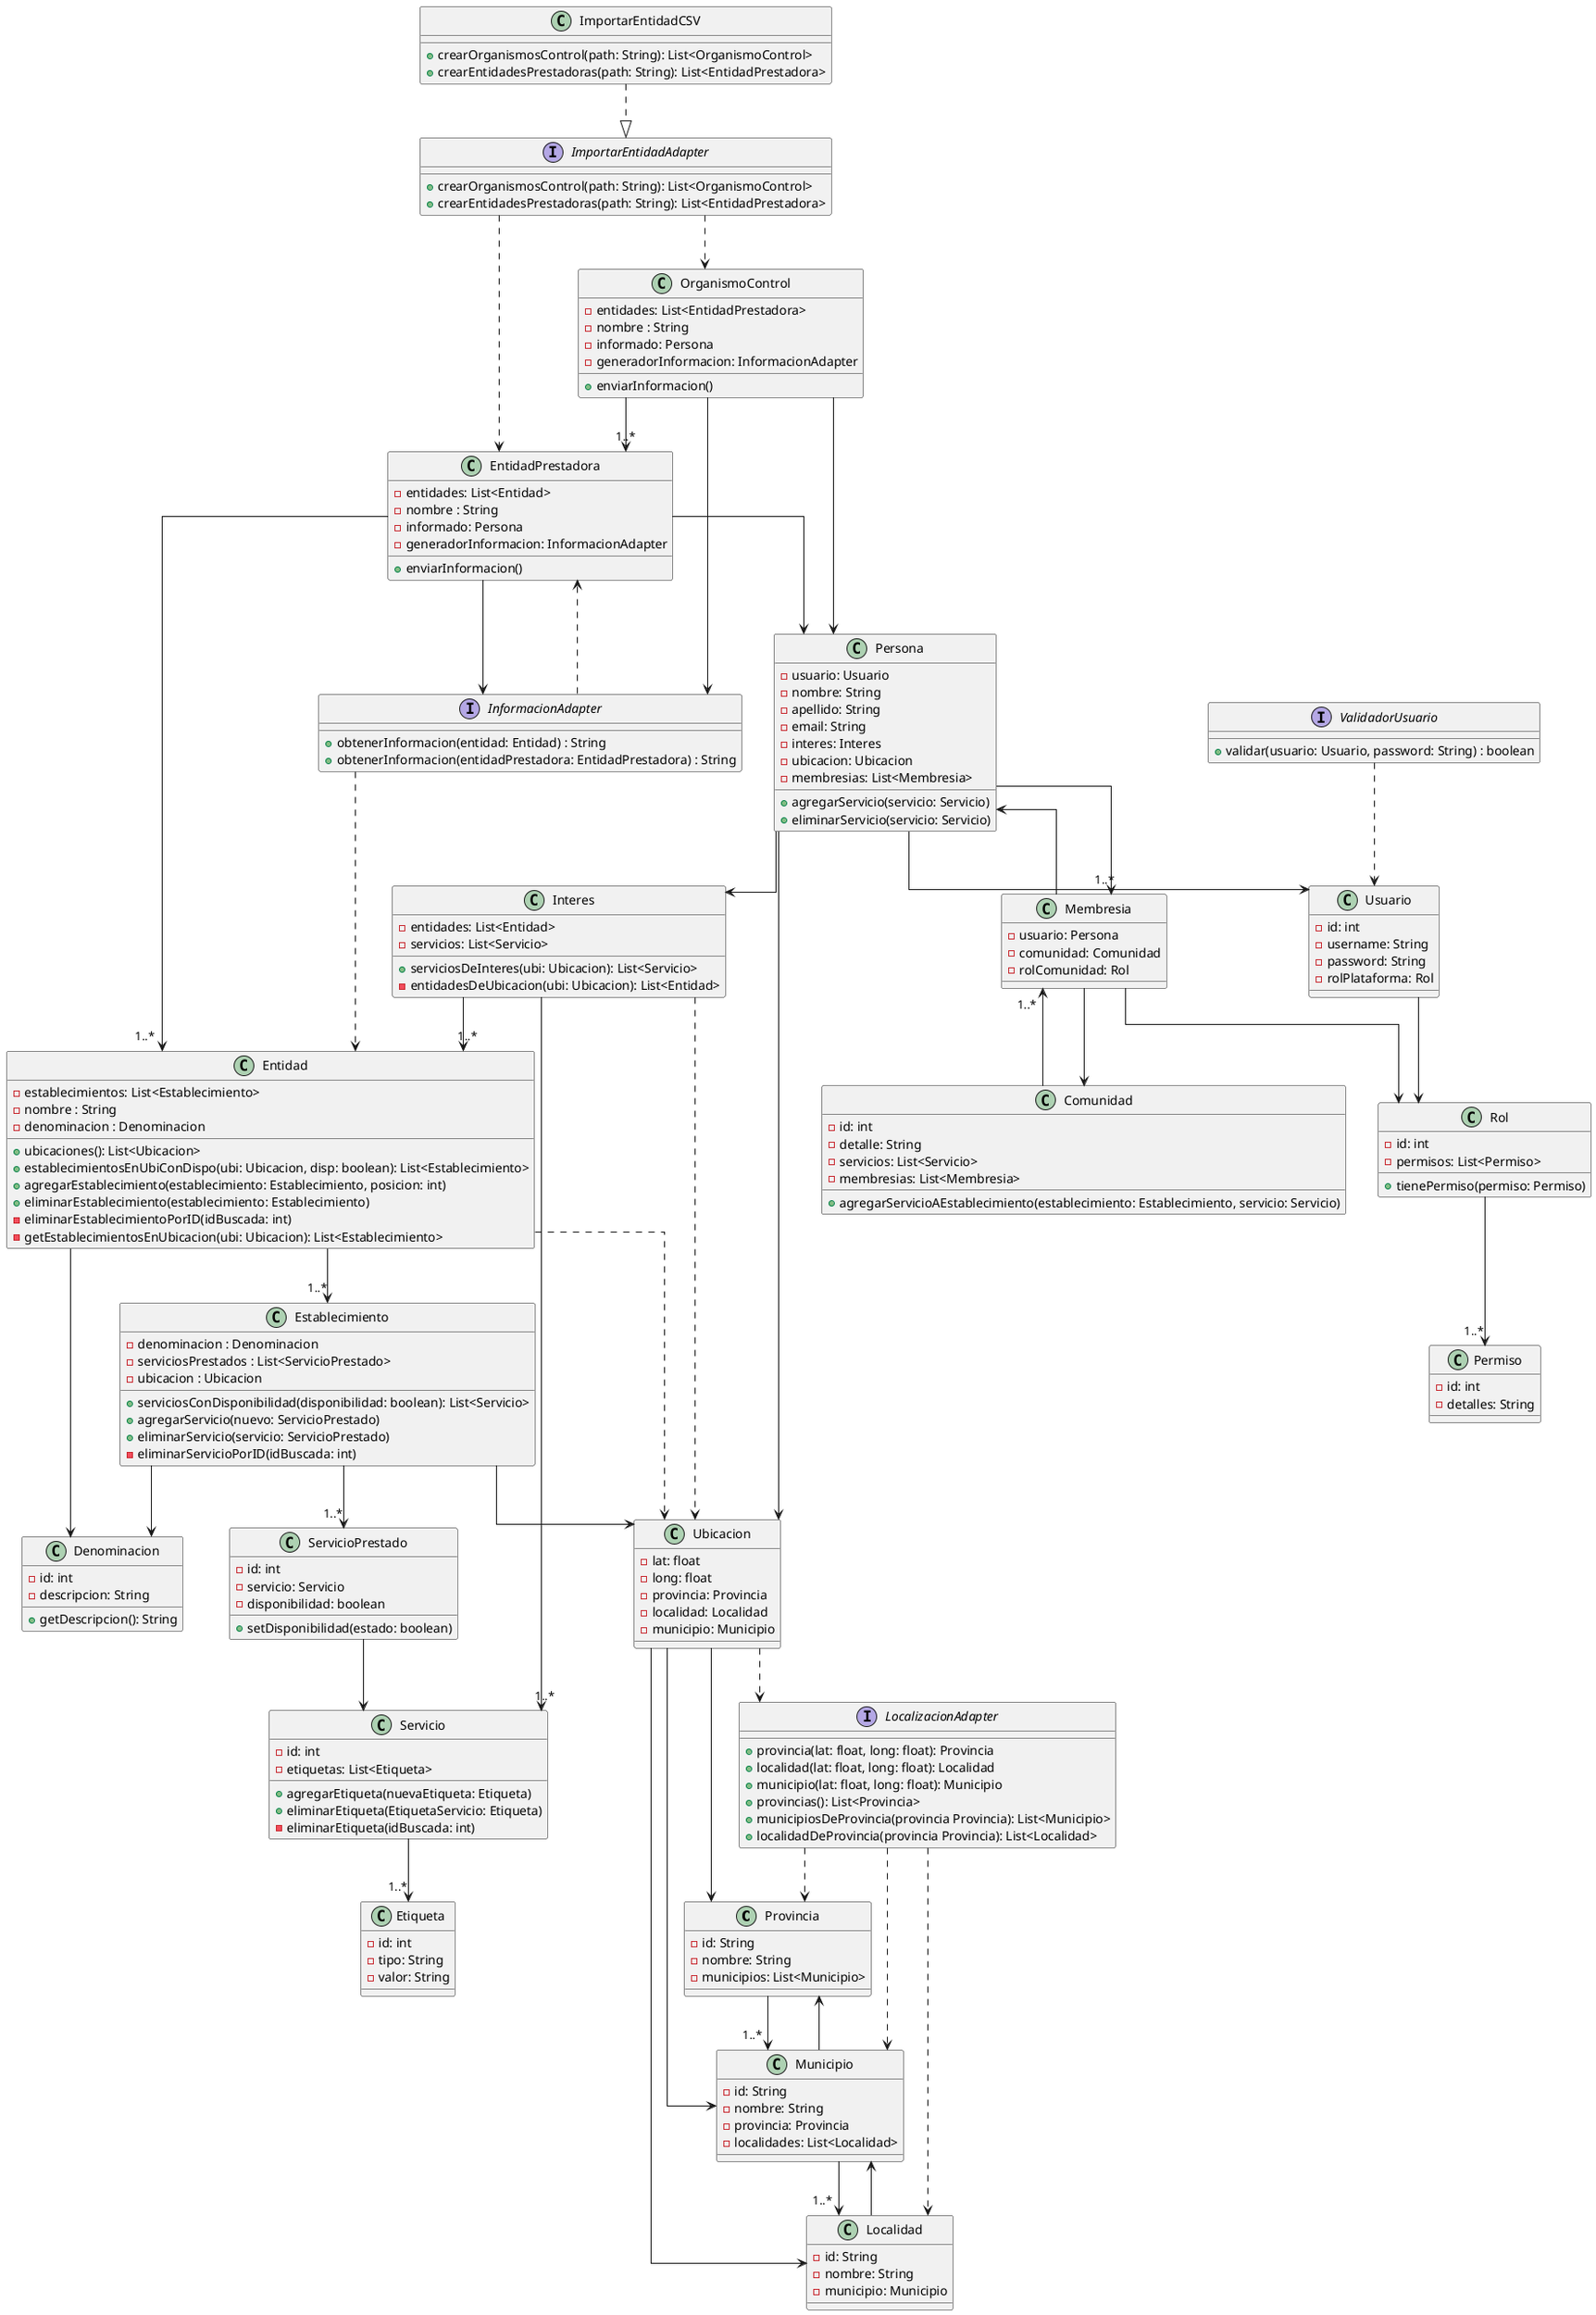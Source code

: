 @startuml
skinparam linetype ortho


Provincia --> "1..*" Municipio
Municipio --> "1..*" Localidad
Localidad --> Municipio
Municipio --> Provincia

class Provincia{
    -id: String
    -nombre: String
    -municipios: List<Municipio>
}

class Municipio{
    -id: String
    -nombre: String
    -provincia: Provincia
    -localidades: List<Localidad>
}

class Localidad{
    -id: String
    -nombre: String
    -municipio: Municipio
}

class Usuario{
    -id: int
    -username: String
    -password: String
    -rolPlataforma: Rol
}

class Interes{
    -entidades: List<Entidad>
    -servicios: List<Servicio> 

    +serviciosDeInteres(ubi: Ubicacion): List<Servicio>
    -entidadesDeUbicacion(ubi: Ubicacion): List<Entidad>
}

Interes ..> Ubicacion
Persona --> Interes

class Persona{
    -usuario: Usuario
    -nombre: String
    -apellido: String
    -email: String
    -interes: Interes
    -ubicacion: Ubicacion
    -membresias: List<Membresia>   

    +agregarServicio(servicio: Servicio)
    +eliminarServicio(servicio: Servicio)
}

class Comunidad{
    -id: int
    -detalle: String
    -servicios: List<Servicio>
    -membresias: List<Membresia>

    +agregarServicioAEstablecimiento(establecimiento: Establecimiento, servicio: Servicio)   
}

class Membresia{
    -usuario: Persona
    -comunidad: Comunidad
    -rolComunidad: Rol
}
Membresia --> Persona
Membresia --> Comunidad
Comunidad --> "1..*" Membresia
Persona --> "1..*" Membresia

Usuario-->Rol


class Rol{
    -id: int
    -permisos: List<Permiso>

    +tienePermiso(permiso: Permiso)
}
class Permiso{
    -id: int
    -detalles: String
}
Membresia --> Rol
Rol --> "1..*" Permiso


interface LocalizacionAdapter{
    + provincia(lat: float, long: float): Provincia
    + localidad(lat: float, long: float): Localidad
    + municipio(lat: float, long: float): Municipio
    + provincias(): List<Provincia>
    + municipiosDeProvincia(provincia Provincia): List<Municipio>
    + localidadDeProvincia(provincia Provincia): List<Localidad>
}
LocalizacionAdapter ..> Provincia
LocalizacionAdapter ..> Localidad
LocalizacionAdapter ..> Municipio

Ubicacion ..> LocalizacionAdapter

class EntidadPrestadora{
    - entidades: List<Entidad>
    - nombre : String
    - informado: Persona
    - generadorInformacion: InformacionAdapter
    
    +enviarInformacion()
}

class OrganismoControl{
    - entidades: List<EntidadPrestadora>
    - nombre : String
    - informado: Persona
    - generadorInformacion: InformacionAdapter
    
    +enviarInformacion()
}

class Entidad{    
    - establecimientos: List<Establecimiento>
    - nombre : String
    - denominacion : Denominacion
   
    +ubicaciones(): List<Ubicacion>
    +establecimientosEnUbiConDispo(ubi: Ubicacion, disp: boolean): List<Establecimiento>
    +agregarEstablecimiento(establecimiento: Establecimiento, posicion: int)
    +eliminarEstablecimiento(establecimiento: Establecimiento)
    -eliminarEstablecimientoPorID(idBuscada: int)
    -getEstablecimientosEnUbicacion(ubi: Ubicacion): List<Establecimiento>
}

Entidad .right.> Ubicacion

OrganismoControl -->"1..*" EntidadPrestadora
EntidadPrestadora -->"1..*" Entidad
OrganismoControl --> Persona
EntidadPrestadora --> Persona
OrganismoControl-->InformacionAdapter
EntidadPrestadora-->InformacionAdapter
InformacionAdapter..>Entidad
InformacionAdapter..>EntidadPrestadora
Establecimiento --> Denominacion
Entidad --> Denominacion

class Denominacion{
    - id: int
    - descripcion: String

    + getDescripcion(): String
}

class Establecimiento{
    - denominacion : Denominacion
    - serviciosPrestados : List<ServicioPrestado>
    - ubicacion : Ubicacion

    + serviciosConDisponibilidad(disponibilidad: boolean): List<Servicio>
    + agregarServicio(nuevo: ServicioPrestado)
    + eliminarServicio(servicio: ServicioPrestado)
    - eliminarServicioPorID(idBuscada: int)
}

class ServicioPrestado{
    -id: int
    -servicio: Servicio
    -disponibilidad: boolean

    + setDisponibilidad(estado: boolean)
}

interface InformacionAdapter{
    + obtenerInformacion(entidad: Entidad) : String
    + obtenerInformacion(entidadPrestadora: EntidadPrestadora) : String
}

class Servicio{
    - id: int
    - etiquetas: List<Etiqueta>

    + agregarEtiqueta(nuevaEtiqueta: Etiqueta)
    + eliminarEtiqueta(EtiquetaServicio: Etiqueta)
    - eliminarEtiqueta(idBuscada: int)

}

class Ubicacion{
    -lat: float
    -long: float
    -provincia: Provincia
    -localidad: Localidad
    -municipio: Municipio
}

Ubicacion --> Provincia
Ubicacion --> Localidad
Ubicacion --> Municipio

class Etiqueta{
    -id: int
    -tipo: String
    -valor: String
}

/'  RELACIONES  '/


Establecimiento --> "1..*" ServicioPrestado

ServicioPrestado --> Servicio
Servicio --> "1..*" Etiqueta

Entidad --> "1..*" Establecimiento

Establecimiento --> Ubicacion

Persona --> Usuario
Persona --> Ubicacion
Interes --> "1..*" Servicio
Interes --> "1..*" Entidad

ImportarEntidadAdapter ..> OrganismoControl
ImportarEntidadAdapter ..> EntidadPrestadora

interface ImportarEntidadAdapter{
    + crearOrganismosControl(path: String): List<OrganismoControl>
    + crearEntidadesPrestadoras(path: String): List<EntidadPrestadora>
}
ImportarEntidadCSV ..|> ImportarEntidadAdapter
class ImportarEntidadCSV{
    + crearOrganismosControl(path: String): List<OrganismoControl>
    + crearEntidadesPrestadoras(path: String): List<EntidadPrestadora>
}

interface ValidadorUsuario{
    + validar(usuario: Usuario, password: String) : boolean
}
ValidadorUsuario ..> Usuario


@enduml